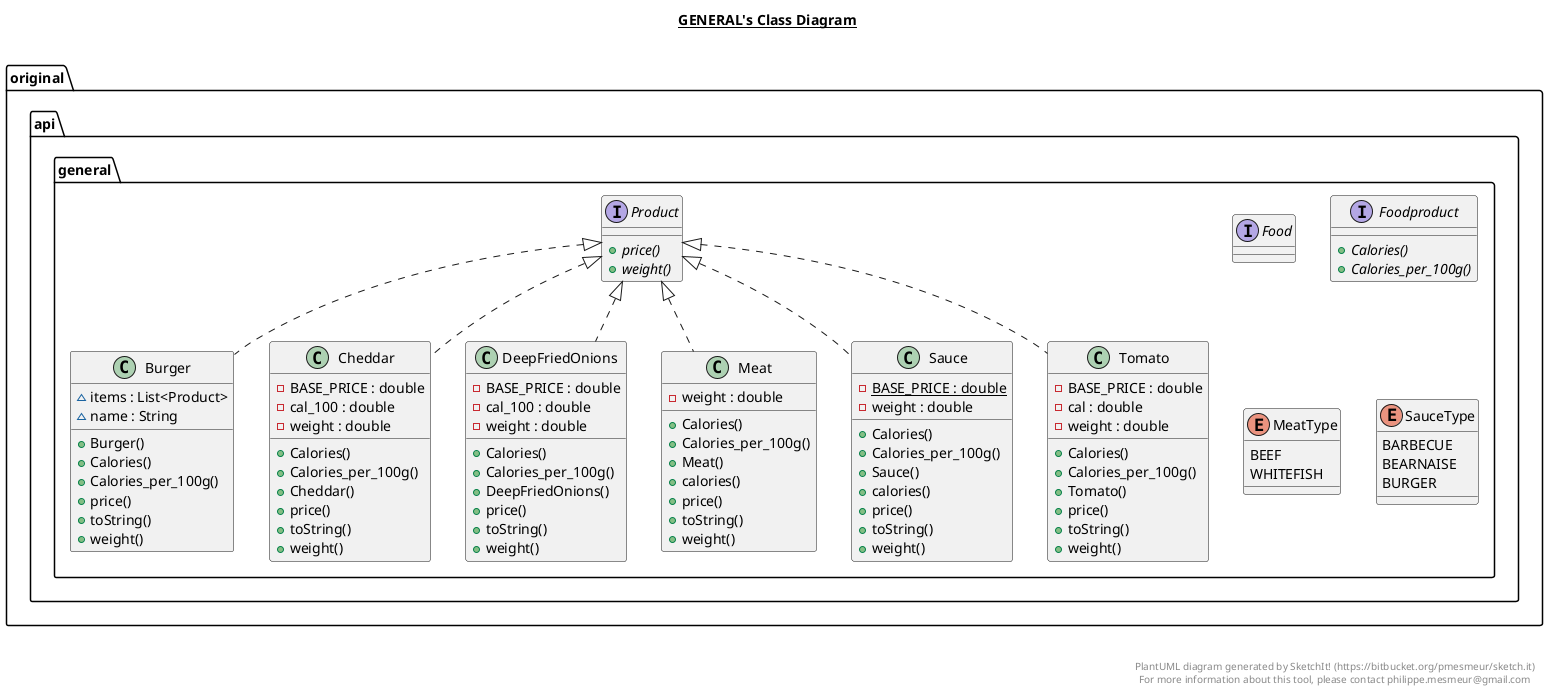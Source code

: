 @startuml

title __GENERAL's Class Diagram__\n

  namespace original.api.general {
    class original.api.general.Burger {
        ~ items : List<Product>
        ~ name : String
        + Burger()
        + Calories()
        + Calories_per_100g()
        + price()
        + toString()
        + weight()
    }
  }
  

  namespace original.api.general {
    class original.api.general.Cheddar {
        - BASE_PRICE : double
        - cal_100 : double
        - weight : double
        + Calories()
        + Calories_per_100g()
        + Cheddar()
        + price()
        + toString()
        + weight()
    }
  }
  

  namespace original.api.general {
    class original.api.general.DeepFriedOnions {
        - BASE_PRICE : double
        - cal_100 : double
        - weight : double
        + Calories()
        + Calories_per_100g()
        + DeepFriedOnions()
        + price()
        + toString()
        + weight()
    }
  }
  

  namespace original.api.general {
    interface original.api.general.Food {
    }
  }
  

  namespace original.api.general {
    interface original.api.general.Foodproduct {
        {abstract} + Calories()
        {abstract} + Calories_per_100g()
    }
  }
  

  namespace original.api.general {
    class original.api.general.Meat {
        - weight : double
        + Calories()
        + Calories_per_100g()
        + Meat()
        + calories()
        + price()
        + toString()
        + weight()
    }
  }
  

  namespace original.api.general {
    enum MeatType {
      BEEF
      WHITEFISH
    }
  }
  

  namespace original.api.general {
    interface original.api.general.Product {
        {abstract} + price()
        {abstract} + weight()
    }
  }
  

  namespace original.api.general {
    class original.api.general.Sauce {
        {static} - BASE_PRICE : double
        - weight : double
        + Calories()
        + Calories_per_100g()
        + Sauce()
        + calories()
        + price()
        + toString()
        + weight()
    }
  }
  

  namespace original.api.general {
    enum SauceType {
      BARBECUE
      BEARNAISE
      BURGER
    }
  }
  

  namespace original.api.general {
    class original.api.general.Tomato {
        - BASE_PRICE : double
        - cal : double
        - weight : double
        + Calories()
        + Calories_per_100g()
        + Tomato()
        + price()
        + toString()
        + weight()
    }
  }
  

  original.api.general.Burger .up.|> original.api.general.Product
  original.api.general.Cheddar .up.|> original.api.general.Product
  original.api.general.DeepFriedOnions .up.|> original.api.general.Product
  original.api.general.Meat .up.|> original.api.general.Product
  original.api.general.Meat o-- original.api.general.Meat.MeatType : type
  original.api.general.Meat +-down- original.api.general.Meat.MeatType
  original.api.general.Sauce .up.|> original.api.general.Product
  original.api.general.Sauce o-- original.api.general.Sauce.SauceType : type
  original.api.general.Sauce +-down- original.api.general.Sauce.SauceType
  original.api.general.Tomato .up.|> original.api.general.Product


right footer


PlantUML diagram generated by SketchIt! (https://bitbucket.org/pmesmeur/sketch.it)
For more information about this tool, please contact philippe.mesmeur@gmail.com
endfooter

@enduml

